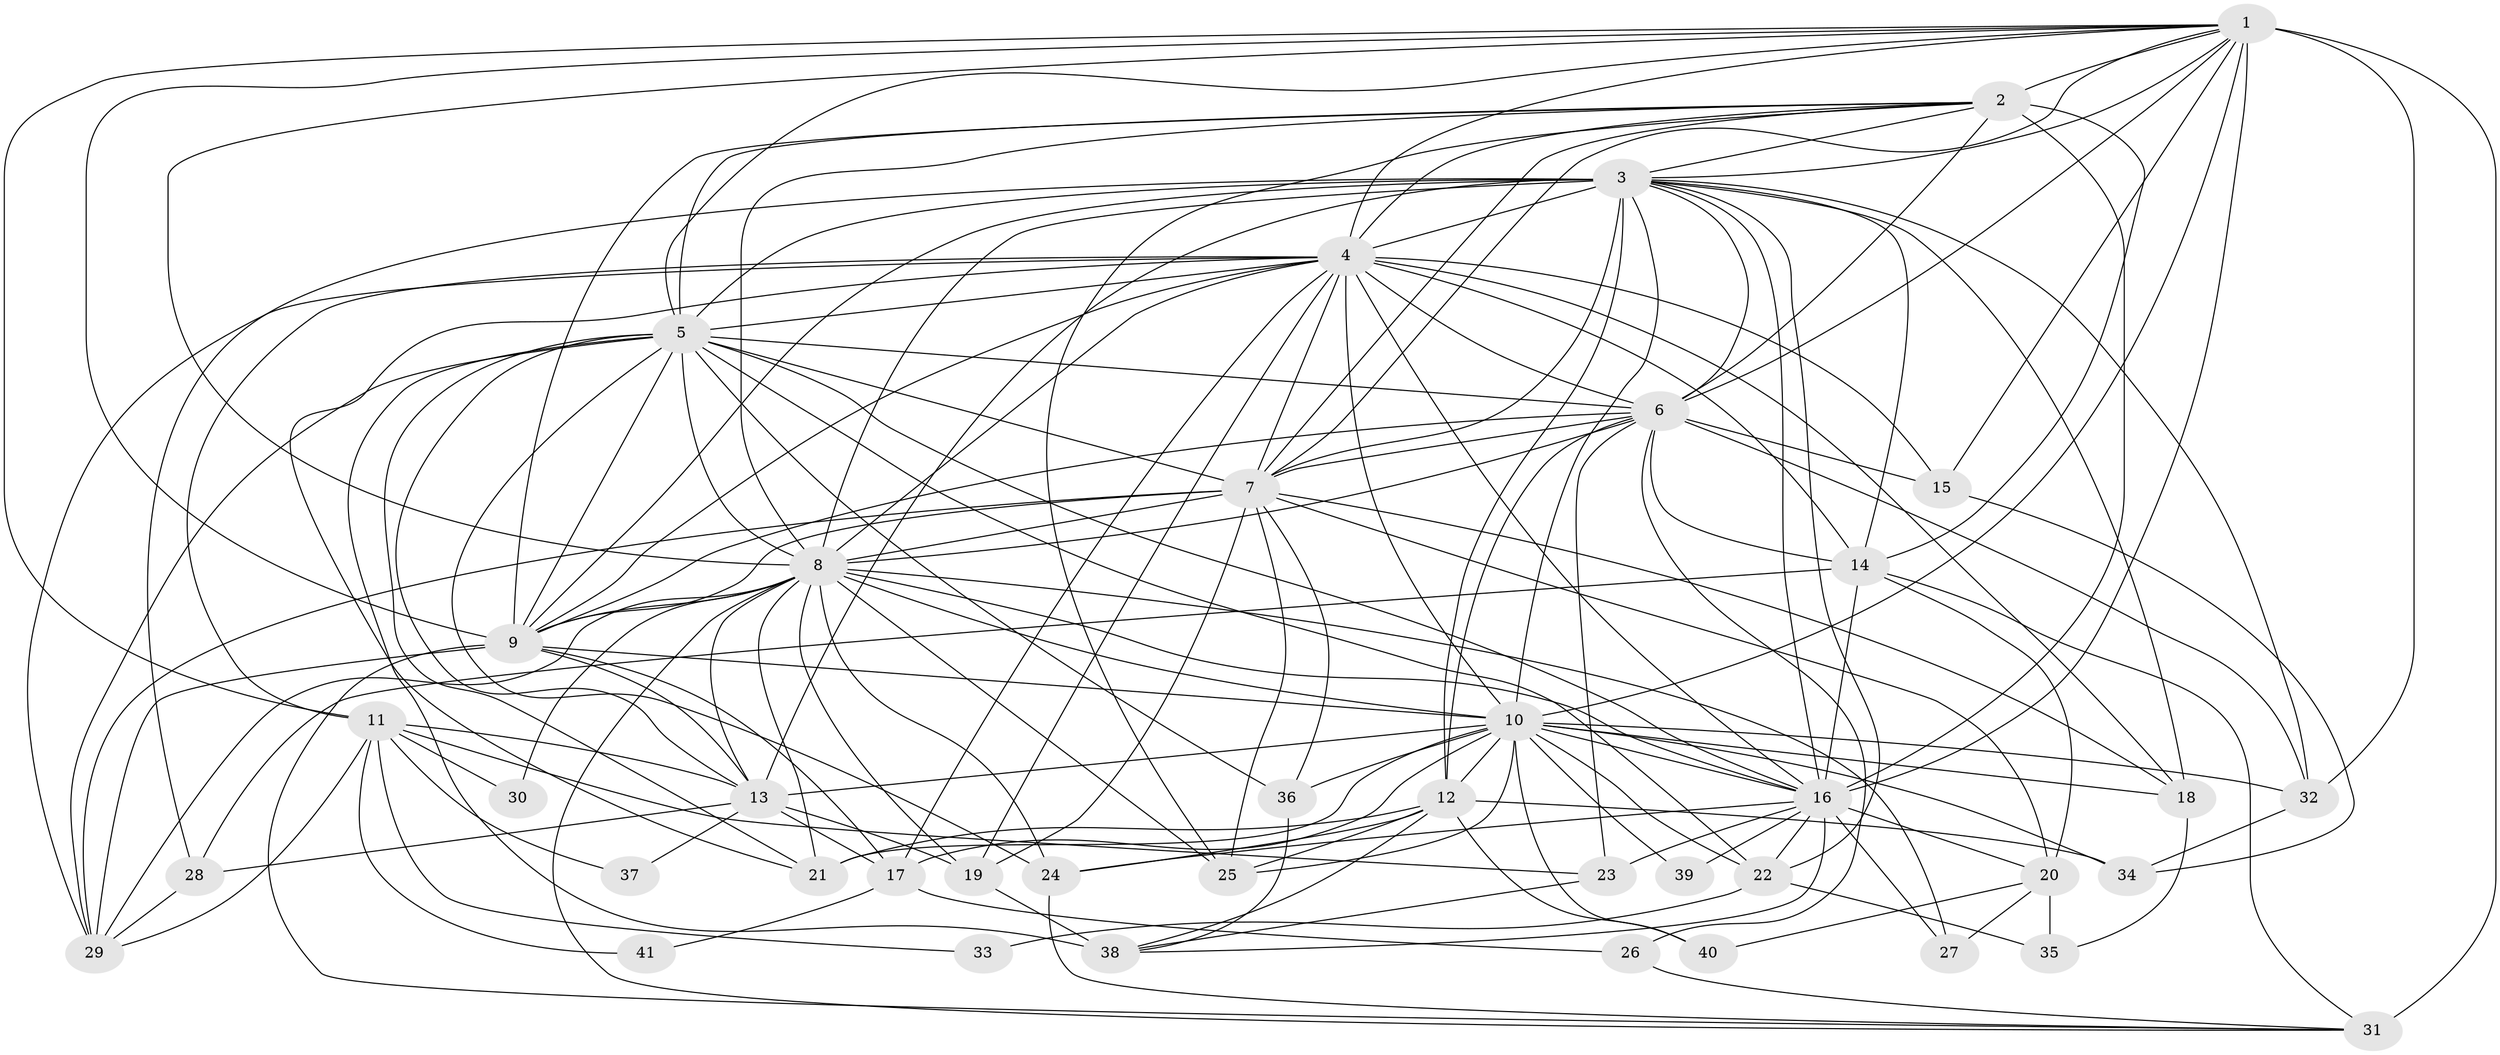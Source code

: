// original degree distribution, {23: 0.007407407407407408, 25: 0.007407407407407408, 24: 0.007407407407407408, 34: 0.007407407407407408, 16: 0.007407407407407408, 21: 0.007407407407407408, 17: 0.014814814814814815, 28: 0.007407407407407408, 27: 0.007407407407407408, 3: 0.22962962962962963, 4: 0.08148148148148149, 9: 0.007407407407407408, 6: 0.02962962962962963, 7: 0.007407407407407408, 8: 0.007407407407407408, 2: 0.5111111111111111, 5: 0.05185185185185185}
// Generated by graph-tools (version 1.1) at 2025/49/03/04/25 22:49:59]
// undirected, 41 vertices, 157 edges
graph export_dot {
  node [color=gray90,style=filled];
  1;
  2;
  3;
  4;
  5;
  6;
  7;
  8;
  9;
  10;
  11;
  12;
  13;
  14;
  15;
  16;
  17;
  18;
  19;
  20;
  21;
  22;
  23;
  24;
  25;
  26;
  27;
  28;
  29;
  30;
  31;
  32;
  33;
  34;
  35;
  36;
  37;
  38;
  39;
  40;
  41;
  1 -- 2 [weight=1.0];
  1 -- 3 [weight=1.0];
  1 -- 4 [weight=1.0];
  1 -- 5 [weight=1.0];
  1 -- 6 [weight=2.0];
  1 -- 7 [weight=2.0];
  1 -- 8 [weight=2.0];
  1 -- 9 [weight=1.0];
  1 -- 10 [weight=1.0];
  1 -- 11 [weight=1.0];
  1 -- 15 [weight=1.0];
  1 -- 16 [weight=2.0];
  1 -- 31 [weight=7.0];
  1 -- 32 [weight=1.0];
  2 -- 3 [weight=1.0];
  2 -- 4 [weight=1.0];
  2 -- 5 [weight=1.0];
  2 -- 6 [weight=2.0];
  2 -- 7 [weight=2.0];
  2 -- 8 [weight=2.0];
  2 -- 9 [weight=1.0];
  2 -- 14 [weight=1.0];
  2 -- 16 [weight=14.0];
  2 -- 25 [weight=1.0];
  3 -- 4 [weight=2.0];
  3 -- 5 [weight=1.0];
  3 -- 6 [weight=2.0];
  3 -- 7 [weight=2.0];
  3 -- 8 [weight=1.0];
  3 -- 9 [weight=1.0];
  3 -- 10 [weight=1.0];
  3 -- 12 [weight=1.0];
  3 -- 13 [weight=2.0];
  3 -- 14 [weight=1.0];
  3 -- 16 [weight=2.0];
  3 -- 18 [weight=1.0];
  3 -- 22 [weight=1.0];
  3 -- 28 [weight=3.0];
  3 -- 32 [weight=1.0];
  4 -- 5 [weight=2.0];
  4 -- 6 [weight=1.0];
  4 -- 7 [weight=3.0];
  4 -- 8 [weight=1.0];
  4 -- 9 [weight=1.0];
  4 -- 10 [weight=12.0];
  4 -- 11 [weight=1.0];
  4 -- 14 [weight=1.0];
  4 -- 15 [weight=1.0];
  4 -- 16 [weight=2.0];
  4 -- 17 [weight=1.0];
  4 -- 18 [weight=1.0];
  4 -- 19 [weight=1.0];
  4 -- 21 [weight=1.0];
  4 -- 29 [weight=1.0];
  5 -- 6 [weight=2.0];
  5 -- 7 [weight=8.0];
  5 -- 8 [weight=2.0];
  5 -- 9 [weight=1.0];
  5 -- 13 [weight=1.0];
  5 -- 16 [weight=1.0];
  5 -- 21 [weight=1.0];
  5 -- 22 [weight=1.0];
  5 -- 24 [weight=1.0];
  5 -- 29 [weight=1.0];
  5 -- 36 [weight=1.0];
  5 -- 38 [weight=4.0];
  6 -- 7 [weight=4.0];
  6 -- 8 [weight=1.0];
  6 -- 9 [weight=1.0];
  6 -- 12 [weight=1.0];
  6 -- 14 [weight=1.0];
  6 -- 15 [weight=1.0];
  6 -- 23 [weight=1.0];
  6 -- 26 [weight=1.0];
  6 -- 32 [weight=1.0];
  7 -- 8 [weight=3.0];
  7 -- 9 [weight=2.0];
  7 -- 18 [weight=1.0];
  7 -- 19 [weight=1.0];
  7 -- 20 [weight=1.0];
  7 -- 25 [weight=1.0];
  7 -- 29 [weight=1.0];
  7 -- 36 [weight=1.0];
  8 -- 9 [weight=1.0];
  8 -- 10 [weight=1.0];
  8 -- 13 [weight=1.0];
  8 -- 16 [weight=1.0];
  8 -- 19 [weight=2.0];
  8 -- 21 [weight=1.0];
  8 -- 24 [weight=2.0];
  8 -- 25 [weight=1.0];
  8 -- 27 [weight=1.0];
  8 -- 29 [weight=1.0];
  8 -- 30 [weight=1.0];
  8 -- 31 [weight=2.0];
  9 -- 10 [weight=2.0];
  9 -- 13 [weight=9.0];
  9 -- 17 [weight=1.0];
  9 -- 29 [weight=1.0];
  9 -- 31 [weight=2.0];
  10 -- 12 [weight=1.0];
  10 -- 13 [weight=1.0];
  10 -- 16 [weight=2.0];
  10 -- 17 [weight=1.0];
  10 -- 18 [weight=1.0];
  10 -- 21 [weight=2.0];
  10 -- 22 [weight=1.0];
  10 -- 25 [weight=1.0];
  10 -- 32 [weight=2.0];
  10 -- 34 [weight=1.0];
  10 -- 36 [weight=1.0];
  10 -- 39 [weight=1.0];
  10 -- 40 [weight=1.0];
  11 -- 13 [weight=1.0];
  11 -- 23 [weight=1.0];
  11 -- 29 [weight=1.0];
  11 -- 30 [weight=1.0];
  11 -- 33 [weight=1.0];
  11 -- 37 [weight=1.0];
  11 -- 41 [weight=1.0];
  12 -- 21 [weight=1.0];
  12 -- 24 [weight=1.0];
  12 -- 25 [weight=1.0];
  12 -- 34 [weight=1.0];
  12 -- 38 [weight=1.0];
  12 -- 40 [weight=1.0];
  13 -- 17 [weight=1.0];
  13 -- 19 [weight=1.0];
  13 -- 28 [weight=2.0];
  13 -- 37 [weight=1.0];
  14 -- 16 [weight=1.0];
  14 -- 20 [weight=1.0];
  14 -- 28 [weight=1.0];
  14 -- 31 [weight=1.0];
  15 -- 34 [weight=1.0];
  16 -- 20 [weight=2.0];
  16 -- 22 [weight=1.0];
  16 -- 23 [weight=1.0];
  16 -- 24 [weight=1.0];
  16 -- 27 [weight=3.0];
  16 -- 38 [weight=1.0];
  16 -- 39 [weight=1.0];
  17 -- 26 [weight=1.0];
  17 -- 41 [weight=1.0];
  18 -- 35 [weight=1.0];
  19 -- 38 [weight=1.0];
  20 -- 27 [weight=1.0];
  20 -- 35 [weight=1.0];
  20 -- 40 [weight=1.0];
  22 -- 33 [weight=1.0];
  22 -- 35 [weight=1.0];
  23 -- 38 [weight=1.0];
  24 -- 31 [weight=1.0];
  26 -- 31 [weight=1.0];
  28 -- 29 [weight=1.0];
  32 -- 34 [weight=1.0];
  36 -- 38 [weight=1.0];
}

